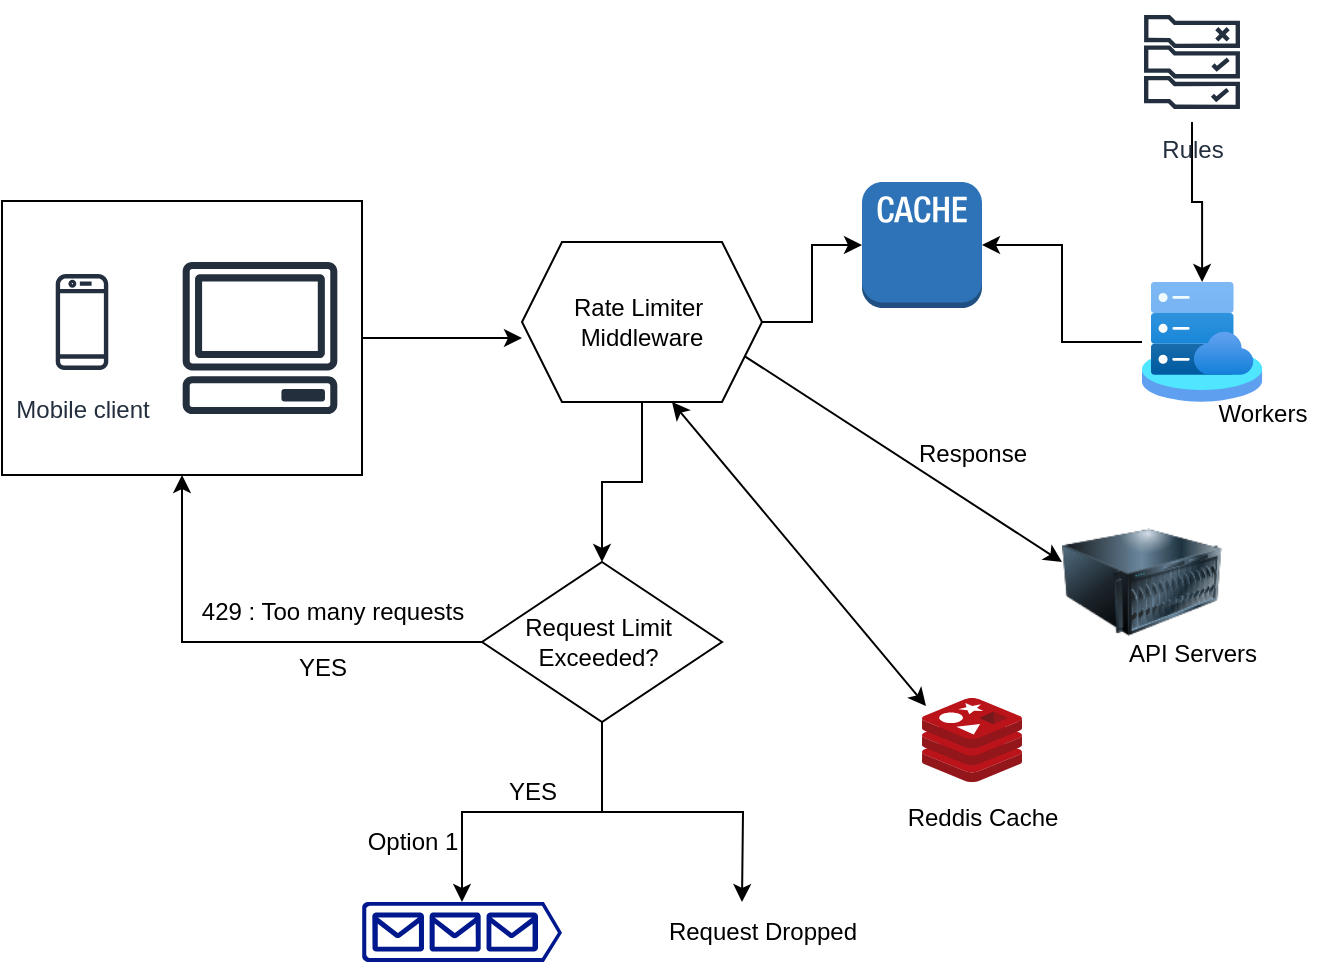 <mxfile version="24.3.1" type="github">
  <diagram name="Design Rate Limiter" id="I2kwwi_oQaPWxSe5DMTd">
    <mxGraphModel dx="1434" dy="827" grid="1" gridSize="10" guides="1" tooltips="1" connect="1" arrows="1" fold="1" page="1" pageScale="1" pageWidth="850" pageHeight="1100" math="0" shadow="0">
      <root>
        <mxCell id="0" />
        <mxCell id="1" parent="0" />
        <mxCell id="1sDOYhtzCdEPF9Sd6pJG-1" value="" style="sketch=0;outlineConnect=0;fontColor=#232F3E;gradientColor=none;fillColor=#232F3D;strokeColor=none;dashed=0;verticalLabelPosition=bottom;verticalAlign=top;align=center;html=1;fontSize=12;fontStyle=0;aspect=fixed;pointerEvents=1;shape=mxgraph.aws4.client;" vertex="1" parent="1">
          <mxGeometry x="120" y="140" width="78" height="76" as="geometry" />
        </mxCell>
        <mxCell id="1sDOYhtzCdEPF9Sd6pJG-2" value="Mobile client" style="sketch=0;outlineConnect=0;fontColor=#232F3E;gradientColor=none;strokeColor=#232F3E;fillColor=#ffffff;dashed=0;verticalLabelPosition=bottom;verticalAlign=top;align=center;html=1;fontSize=12;fontStyle=0;aspect=fixed;shape=mxgraph.aws4.resourceIcon;resIcon=mxgraph.aws4.mobile_client;" vertex="1" parent="1">
          <mxGeometry x="40" y="140" width="60" height="60" as="geometry" />
        </mxCell>
        <mxCell id="1sDOYhtzCdEPF9Sd6pJG-4" value="" style="rounded=0;whiteSpace=wrap;html=1;fillColor=none;" vertex="1" parent="1">
          <mxGeometry x="30" y="109.5" width="180" height="137" as="geometry" />
        </mxCell>
        <mxCell id="1sDOYhtzCdEPF9Sd6pJG-8" style="edgeStyle=orthogonalEdgeStyle;rounded=0;orthogonalLoop=1;jettySize=auto;html=1;exitX=1;exitY=0.5;exitDx=0;exitDy=0;" edge="1" parent="1" source="1sDOYhtzCdEPF9Sd6pJG-5" target="1sDOYhtzCdEPF9Sd6pJG-7">
          <mxGeometry relative="1" as="geometry" />
        </mxCell>
        <mxCell id="1sDOYhtzCdEPF9Sd6pJG-23" value="" style="edgeStyle=orthogonalEdgeStyle;rounded=0;orthogonalLoop=1;jettySize=auto;html=1;" edge="1" parent="1" source="1sDOYhtzCdEPF9Sd6pJG-5" target="1sDOYhtzCdEPF9Sd6pJG-22">
          <mxGeometry relative="1" as="geometry" />
        </mxCell>
        <mxCell id="1sDOYhtzCdEPF9Sd6pJG-5" value="Rate Limiter&amp;nbsp;&lt;div&gt;Middleware&lt;/div&gt;" style="shape=hexagon;perimeter=hexagonPerimeter2;whiteSpace=wrap;html=1;fixedSize=1;" vertex="1" parent="1">
          <mxGeometry x="290" y="130" width="120" height="80" as="geometry" />
        </mxCell>
        <mxCell id="1sDOYhtzCdEPF9Sd6pJG-6" style="edgeStyle=orthogonalEdgeStyle;rounded=0;orthogonalLoop=1;jettySize=auto;html=1;exitX=1;exitY=0.5;exitDx=0;exitDy=0;entryX=0;entryY=0.6;entryDx=0;entryDy=0;entryPerimeter=0;" edge="1" parent="1" source="1sDOYhtzCdEPF9Sd6pJG-4" target="1sDOYhtzCdEPF9Sd6pJG-5">
          <mxGeometry relative="1" as="geometry" />
        </mxCell>
        <mxCell id="1sDOYhtzCdEPF9Sd6pJG-7" value="" style="outlineConnect=0;dashed=0;verticalLabelPosition=bottom;verticalAlign=top;align=center;html=1;shape=mxgraph.aws3.cache_node;fillColor=#2E73B8;gradientColor=none;" vertex="1" parent="1">
          <mxGeometry x="460" y="100" width="60" height="63" as="geometry" />
        </mxCell>
        <mxCell id="1sDOYhtzCdEPF9Sd6pJG-43" value="" style="edgeStyle=orthogonalEdgeStyle;rounded=0;orthogonalLoop=1;jettySize=auto;html=1;" edge="1" parent="1" source="1sDOYhtzCdEPF9Sd6pJG-9" target="1sDOYhtzCdEPF9Sd6pJG-11">
          <mxGeometry relative="1" as="geometry" />
        </mxCell>
        <mxCell id="1sDOYhtzCdEPF9Sd6pJG-9" value="Rules" style="sketch=0;outlineConnect=0;fontColor=#232F3E;gradientColor=none;strokeColor=#232F3E;fillColor=#ffffff;dashed=0;verticalLabelPosition=bottom;verticalAlign=top;align=center;html=1;fontSize=12;fontStyle=0;aspect=fixed;shape=mxgraph.aws4.resourceIcon;resIcon=mxgraph.aws4.rule_2;" vertex="1" parent="1">
          <mxGeometry x="595" y="10" width="60" height="60" as="geometry" />
        </mxCell>
        <mxCell id="1sDOYhtzCdEPF9Sd6pJG-11" value="" style="image;aspect=fixed;html=1;points=[];align=center;fontSize=12;image=img/lib/azure2/other/SCVMM_Management_Servers.svg;" vertex="1" parent="1">
          <mxGeometry x="600" y="150" width="60.13" height="59.88" as="geometry" />
        </mxCell>
        <mxCell id="1sDOYhtzCdEPF9Sd6pJG-13" style="edgeStyle=orthogonalEdgeStyle;rounded=0;orthogonalLoop=1;jettySize=auto;html=1;entryX=1;entryY=0.5;entryDx=0;entryDy=0;entryPerimeter=0;" edge="1" parent="1" source="1sDOYhtzCdEPF9Sd6pJG-11" target="1sDOYhtzCdEPF9Sd6pJG-7">
          <mxGeometry relative="1" as="geometry" />
        </mxCell>
        <mxCell id="1sDOYhtzCdEPF9Sd6pJG-14" value="Workers&lt;div&gt;&lt;br&gt;&lt;/div&gt;" style="text;html=1;align=center;verticalAlign=middle;resizable=0;points=[];autosize=1;strokeColor=none;fillColor=none;" vertex="1" parent="1">
          <mxGeometry x="625" y="203" width="70" height="40" as="geometry" />
        </mxCell>
        <mxCell id="1sDOYhtzCdEPF9Sd6pJG-15" value="" style="image;sketch=0;aspect=fixed;html=1;points=[];align=center;fontSize=12;image=img/lib/mscae/Cache_Redis_Product.svg;" vertex="1" parent="1">
          <mxGeometry x="490" y="358" width="50" height="42" as="geometry" />
        </mxCell>
        <mxCell id="1sDOYhtzCdEPF9Sd6pJG-20" value="Reddis Cache&lt;div&gt;&lt;br&gt;&lt;/div&gt;" style="text;html=1;align=center;verticalAlign=middle;resizable=0;points=[];autosize=1;strokeColor=none;fillColor=none;" vertex="1" parent="1">
          <mxGeometry x="470" y="405" width="100" height="40" as="geometry" />
        </mxCell>
        <mxCell id="1sDOYhtzCdEPF9Sd6pJG-21" value="" style="endArrow=classic;startArrow=classic;html=1;rounded=0;exitX=0.625;exitY=1;exitDx=0;exitDy=0;entryX=0.04;entryY=0.095;entryDx=0;entryDy=0;entryPerimeter=0;" edge="1" parent="1" source="1sDOYhtzCdEPF9Sd6pJG-5" target="1sDOYhtzCdEPF9Sd6pJG-15">
          <mxGeometry width="50" height="50" relative="1" as="geometry">
            <mxPoint x="400" y="450" as="sourcePoint" />
            <mxPoint x="450" y="400" as="targetPoint" />
          </mxGeometry>
        </mxCell>
        <mxCell id="1sDOYhtzCdEPF9Sd6pJG-24" style="edgeStyle=orthogonalEdgeStyle;rounded=0;orthogonalLoop=1;jettySize=auto;html=1;entryX=0.5;entryY=1;entryDx=0;entryDy=0;" edge="1" parent="1" source="1sDOYhtzCdEPF9Sd6pJG-22" target="1sDOYhtzCdEPF9Sd6pJG-4">
          <mxGeometry relative="1" as="geometry" />
        </mxCell>
        <mxCell id="1sDOYhtzCdEPF9Sd6pJG-30" style="edgeStyle=orthogonalEdgeStyle;rounded=0;orthogonalLoop=1;jettySize=auto;html=1;exitX=0.5;exitY=1;exitDx=0;exitDy=0;" edge="1" parent="1" source="1sDOYhtzCdEPF9Sd6pJG-22" target="1sDOYhtzCdEPF9Sd6pJG-29">
          <mxGeometry relative="1" as="geometry" />
        </mxCell>
        <mxCell id="1sDOYhtzCdEPF9Sd6pJG-33" style="edgeStyle=orthogonalEdgeStyle;rounded=0;orthogonalLoop=1;jettySize=auto;html=1;exitX=0.5;exitY=1;exitDx=0;exitDy=0;" edge="1" parent="1" source="1sDOYhtzCdEPF9Sd6pJG-22">
          <mxGeometry relative="1" as="geometry">
            <mxPoint x="400" y="460" as="targetPoint" />
          </mxGeometry>
        </mxCell>
        <mxCell id="1sDOYhtzCdEPF9Sd6pJG-22" value="Request Limit&amp;nbsp;&lt;div&gt;Exceeded?&amp;nbsp;&lt;/div&gt;" style="rhombus;whiteSpace=wrap;html=1;" vertex="1" parent="1">
          <mxGeometry x="270" y="290" width="120" height="80" as="geometry" />
        </mxCell>
        <mxCell id="1sDOYhtzCdEPF9Sd6pJG-25" value="429 : Too many requests" style="text;html=1;align=center;verticalAlign=middle;resizable=0;points=[];autosize=1;strokeColor=none;fillColor=none;" vertex="1" parent="1">
          <mxGeometry x="120" y="300" width="150" height="30" as="geometry" />
        </mxCell>
        <mxCell id="1sDOYhtzCdEPF9Sd6pJG-28" value="YES" style="text;html=1;align=center;verticalAlign=middle;resizable=0;points=[];autosize=1;strokeColor=none;fillColor=none;" vertex="1" parent="1">
          <mxGeometry x="165" y="328" width="50" height="30" as="geometry" />
        </mxCell>
        <mxCell id="1sDOYhtzCdEPF9Sd6pJG-29" value="" style="sketch=0;aspect=fixed;pointerEvents=1;shadow=0;dashed=0;html=1;strokeColor=none;labelPosition=center;verticalLabelPosition=bottom;verticalAlign=top;align=center;fillColor=#00188D;shape=mxgraph.azure.queue_generic" vertex="1" parent="1">
          <mxGeometry x="210" y="460" width="100" height="30" as="geometry" />
        </mxCell>
        <mxCell id="1sDOYhtzCdEPF9Sd6pJG-31" value="YES" style="text;html=1;align=center;verticalAlign=middle;resizable=0;points=[];autosize=1;strokeColor=none;fillColor=none;" vertex="1" parent="1">
          <mxGeometry x="270" y="390" width="50" height="30" as="geometry" />
        </mxCell>
        <mxCell id="1sDOYhtzCdEPF9Sd6pJG-32" value="Option 1" style="text;html=1;align=center;verticalAlign=middle;resizable=0;points=[];autosize=1;strokeColor=none;fillColor=none;" vertex="1" parent="1">
          <mxGeometry x="200" y="415" width="70" height="30" as="geometry" />
        </mxCell>
        <mxCell id="1sDOYhtzCdEPF9Sd6pJG-34" value="Request Dropped" style="text;html=1;align=center;verticalAlign=middle;resizable=0;points=[];autosize=1;strokeColor=none;fillColor=none;" vertex="1" parent="1">
          <mxGeometry x="350" y="460" width="120" height="30" as="geometry" />
        </mxCell>
        <mxCell id="1sDOYhtzCdEPF9Sd6pJG-36" value="" style="endArrow=classic;html=1;rounded=0;exitX=1;exitY=0.75;exitDx=0;exitDy=0;" edge="1" parent="1" source="1sDOYhtzCdEPF9Sd6pJG-5">
          <mxGeometry width="50" height="50" relative="1" as="geometry">
            <mxPoint x="590" y="378" as="sourcePoint" />
            <mxPoint x="560" y="290" as="targetPoint" />
          </mxGeometry>
        </mxCell>
        <mxCell id="1sDOYhtzCdEPF9Sd6pJG-38" value="" style="image;html=1;image=img/lib/clip_art/computers/Server_128x128.png" vertex="1" parent="1">
          <mxGeometry x="560" y="260" width="80" height="80" as="geometry" />
        </mxCell>
        <mxCell id="1sDOYhtzCdEPF9Sd6pJG-39" value="API Servers&lt;div&gt;&lt;br&gt;&lt;/div&gt;" style="text;html=1;align=center;verticalAlign=middle;resizable=0;points=[];autosize=1;strokeColor=none;fillColor=none;" vertex="1" parent="1">
          <mxGeometry x="580" y="323" width="90" height="40" as="geometry" />
        </mxCell>
        <mxCell id="1sDOYhtzCdEPF9Sd6pJG-40" value="Response&lt;div&gt;&lt;br&gt;&lt;/div&gt;" style="text;html=1;align=center;verticalAlign=middle;resizable=0;points=[];autosize=1;strokeColor=none;fillColor=none;" vertex="1" parent="1">
          <mxGeometry x="475" y="223" width="80" height="40" as="geometry" />
        </mxCell>
      </root>
    </mxGraphModel>
  </diagram>
</mxfile>
